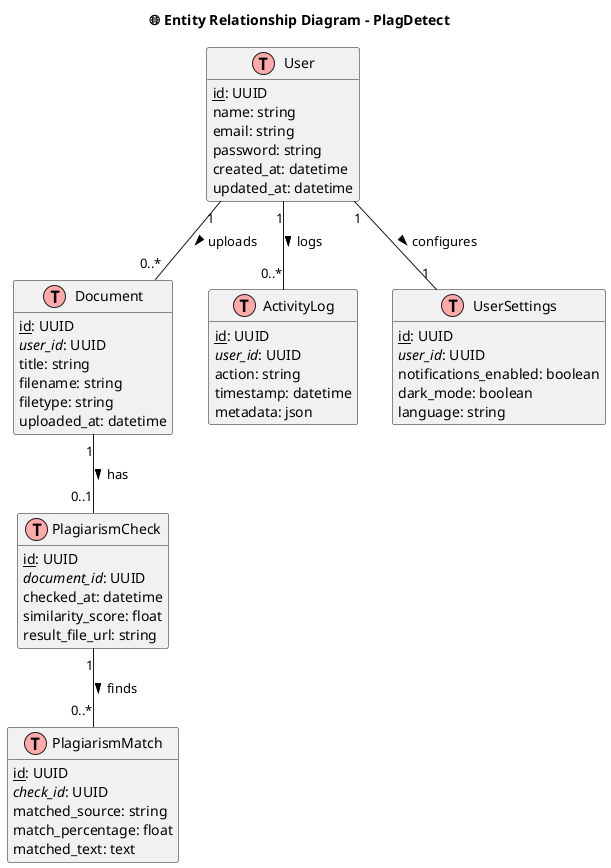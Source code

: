 @startuml
' Mode ERD (Entity Relationship Diagram)
!define table(x) class x << (T,#FFAAAA) >>
!define primaryKey(x) <u>x</u>
!define foreignKey(x) <i>x</i>

hide methods
hide stereotypes
skinparam classAttributeIconSize 0
skinparam backgroundColor #FFFFFF

title 🌐 Entity Relationship Diagram - PlagDetect

' ====================
' TABEL-TABEL UTAMA

table(User) {
  primaryKey(id): UUID
  name: string
  email: string
  password: string
  role: enum(MAHASISWA, DOSEN)
  created_at: datetime
  updated_at: datetime
}

table(Document) {
  primaryKey(id): UUID
  foreignKey(user_id): UUID
  title: string
  filename: string
  filetype: string
  status: enum(PENDING, PROCESSING, COMPLETED)
  uploaded_at: datetime
}

table(PlagiarismCheck) {
  primaryKey(id): UUID
  foreignKey(document_id): UUID
  checked_at: datetime
  similarity_score: float
  result_file_url: string
}

table(PlagiarismMatch) {
  primaryKey(id): UUID
  foreignKey(check_id): UUID
  matched_source: string
  match_percentage: float
  matched_text: text
}

table(ActivityLog) {
  primaryKey(id): UUID
  foreignKey(user_id): UUID
  action: string
  timestamp: datetime
  metadata: json
}

table(UserSettings) {
  primaryKey(id): UUID
  foreignKey(user_id): UUID
  notifications_enabled: boolean
  dark_mode: boolean
  language: string
}

' ====================
' RELASI ANTAR ENTITAS

User "1" -- "0..*" Document : uploads >
User "1" -- "0..*" ActivityLog : logs >
User "1" -- "1" UserSettings : configures >

Document "1" -- "0..1" PlagiarismCheck : has >
PlagiarismCheck "1" -- "0..*" PlagiarismMatch : finds >

@enduml
